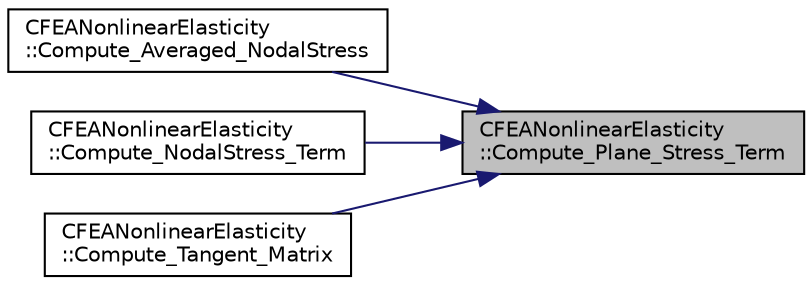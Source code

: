 digraph "CFEANonlinearElasticity::Compute_Plane_Stress_Term"
{
 // LATEX_PDF_SIZE
  edge [fontname="Helvetica",fontsize="10",labelfontname="Helvetica",labelfontsize="10"];
  node [fontname="Helvetica",fontsize="10",shape=record];
  rankdir="RL";
  Node1 [label="CFEANonlinearElasticity\l::Compute_Plane_Stress_Term",height=0.2,width=0.4,color="black", fillcolor="grey75", style="filled", fontcolor="black",tooltip="Compute the plane stress term."];
  Node1 -> Node2 [dir="back",color="midnightblue",fontsize="10",style="solid",fontname="Helvetica"];
  Node2 [label="CFEANonlinearElasticity\l::Compute_Averaged_NodalStress",height=0.2,width=0.4,color="black", fillcolor="white", style="filled",URL="$classCFEANonlinearElasticity.html#a5e58a54abd621567a59edb8cf8e1840a",tooltip="Compute averaged nodal stresses (for post processing)."];
  Node1 -> Node3 [dir="back",color="midnightblue",fontsize="10",style="solid",fontname="Helvetica"];
  Node3 [label="CFEANonlinearElasticity\l::Compute_NodalStress_Term",height=0.2,width=0.4,color="black", fillcolor="white", style="filled",URL="$classCFEANonlinearElasticity.html#a898db96454279eeab05c6f91408e233c",tooltip="Compute the nodal stress terms for an element."];
  Node1 -> Node4 [dir="back",color="midnightblue",fontsize="10",style="solid",fontname="Helvetica"];
  Node4 [label="CFEANonlinearElasticity\l::Compute_Tangent_Matrix",height=0.2,width=0.4,color="black", fillcolor="white", style="filled",URL="$classCFEANonlinearElasticity.html#a030a902bbc782bab5bcad7479cae99bf",tooltip="Build the tangent stiffness matrix of an element."];
}
